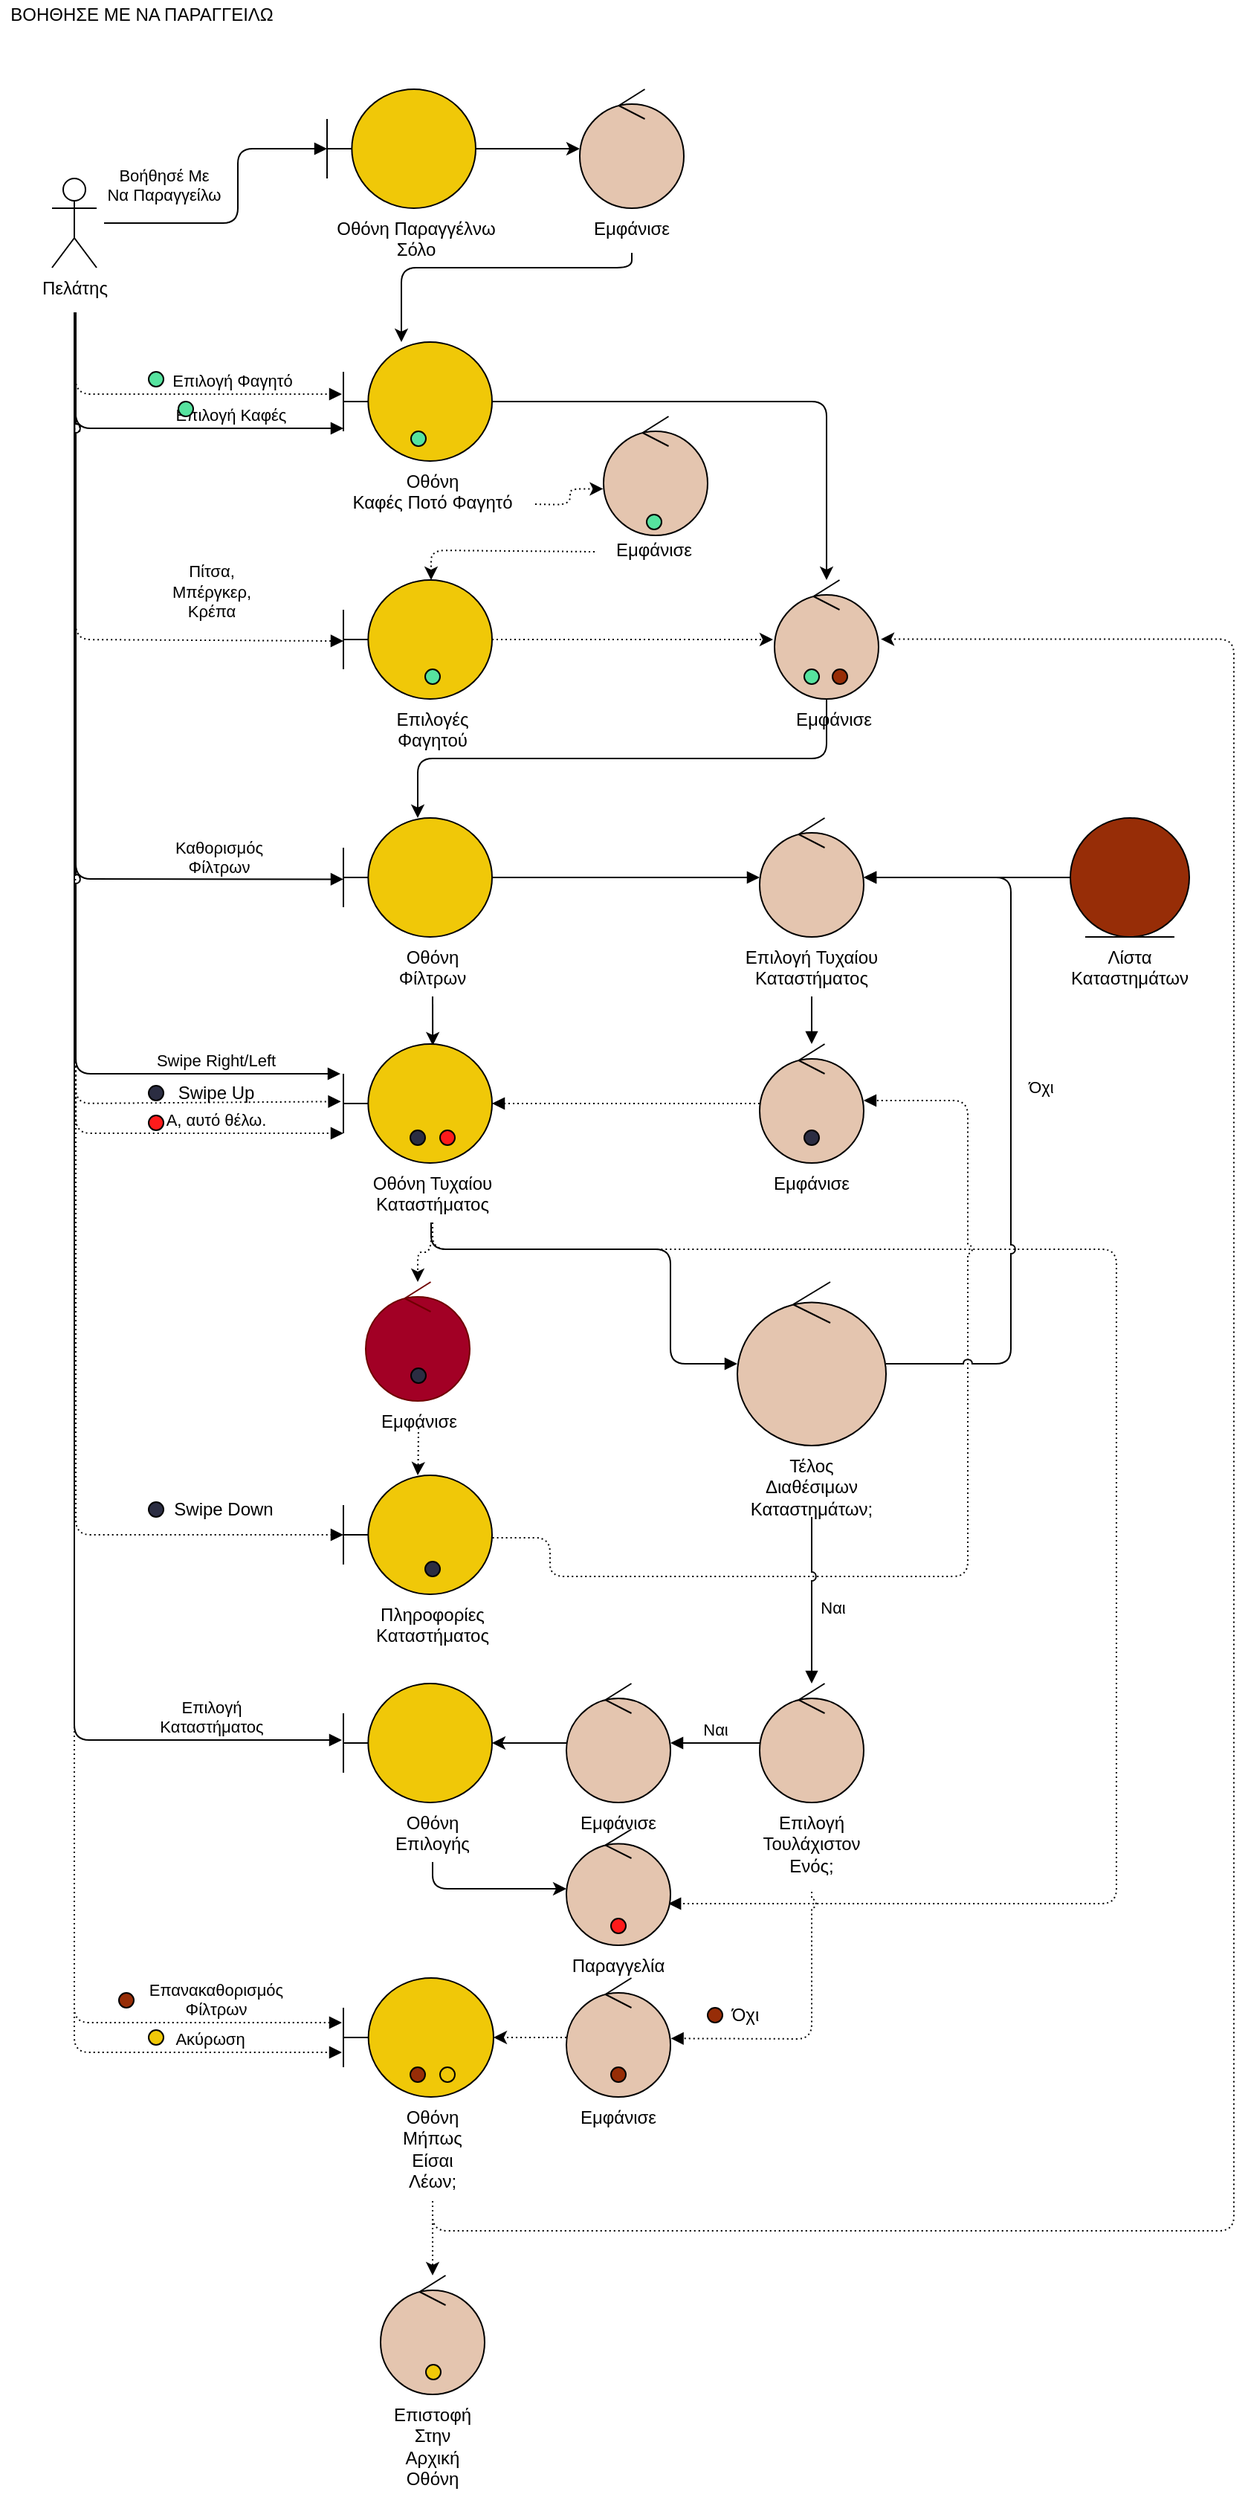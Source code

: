 <mxfile version="18.0.5"><diagram id="sh6zrlFoDXqszDik7DtE" name="Page-1"><mxGraphModel dx="1570" dy="1042" grid="1" gridSize="10" guides="1" tooltips="1" connect="1" arrows="1" fold="1" page="1" pageScale="1" pageWidth="850" pageHeight="1100" math="0" shadow="0"><root><mxCell id="0"/><mxCell id="1" parent="0"/><mxCell id="iMoCURkLBMhwjLPHTY4Y-394" style="edgeStyle=orthogonalEdgeStyle;rounded=1;orthogonalLoop=1;jettySize=auto;html=1;fillColor=#0050ef;strokeColor=#000000;jumpStyle=arc;fontColor=#000000;labelBackgroundColor=none;align=center;endArrow=block;endFill=1;dashed=1;dashPattern=1 2;" edge="1" parent="1" source="iMoCURkLBMhwjLPHTY4Y-448" target="iMoCURkLBMhwjLPHTY4Y-437"><mxGeometry relative="1" as="geometry"><Array as="points"><mxPoint x="651" y="1660"/><mxPoint x="1111" y="1660"/><mxPoint x="1111" y="2100"/></Array></mxGeometry></mxCell><mxCell id="iMoCURkLBMhwjLPHTY4Y-379" value="" style="html=1;verticalAlign=bottom;endArrow=block;rounded=1;entryX=1.004;entryY=0.508;entryDx=0;entryDy=0;entryPerimeter=0;fillColor=#fa6800;strokeColor=#000000;jumpStyle=arc;dashed=1;dashPattern=1 2;fontColor=#000000;labelBackgroundColor=none;align=center;" edge="1" parent="1" source="iMoCURkLBMhwjLPHTY4Y-455" target="iMoCURkLBMhwjLPHTY4Y-431"><mxGeometry x="0.506" width="80" relative="1" as="geometry"><mxPoint x="720" y="2160" as="sourcePoint"/><mxPoint x="910" y="2170" as="targetPoint"/><Array as="points"><mxPoint x="906" y="2191"/></Array><mxPoint as="offset"/></mxGeometry></mxCell><mxCell id="iMoCURkLBMhwjLPHTY4Y-380" value="Πελάτης" style="shape=umlActor;verticalLabelPosition=bottom;verticalAlign=top;html=1;fontColor=#000000;labelBackgroundColor=none;align=center;" vertex="1" parent="1"><mxGeometry x="395" y="940" width="30" height="60" as="geometry"/></mxCell><mxCell id="iMoCURkLBMhwjLPHTY4Y-381" style="edgeStyle=orthogonalEdgeStyle;rounded=1;orthogonalLoop=1;jettySize=auto;html=1;jumpStyle=arc;fontColor=#000000;labelBackgroundColor=none;align=center;" edge="1" parent="1" source="iMoCURkLBMhwjLPHTY4Y-382" target="iMoCURkLBMhwjLPHTY4Y-415"><mxGeometry relative="1" as="geometry"/></mxCell><mxCell id="iMoCURkLBMhwjLPHTY4Y-382" value="" style="shape=umlBoundary;whiteSpace=wrap;html=1;fillColor=#F0C808;strokeColor=#000000;fontColor=#000000;labelBackgroundColor=none;align=center;" vertex="1" parent="1"><mxGeometry x="580" y="880" width="100" height="80" as="geometry"/></mxCell><mxCell id="iMoCURkLBMhwjLPHTY4Y-383" value="Βοήθησέ Με &lt;br&gt;Να Παραγγείλω" style="html=1;verticalAlign=bottom;endArrow=block;rounded=1;jumpStyle=arc;fontColor=#000000;labelBackgroundColor=none;align=center;" edge="1" parent="1" target="iMoCURkLBMhwjLPHTY4Y-382"><mxGeometry x="-0.6" y="10" width="80" relative="1" as="geometry"><mxPoint x="430" y="970" as="sourcePoint"/><mxPoint x="510" y="919.5" as="targetPoint"/><Array as="points"><mxPoint x="520" y="970"/><mxPoint x="520" y="920"/></Array><mxPoint as="offset"/></mxGeometry></mxCell><mxCell id="iMoCURkLBMhwjLPHTY4Y-384" style="edgeStyle=orthogonalEdgeStyle;rounded=1;orthogonalLoop=1;jettySize=auto;html=1;jumpStyle=arc;fontColor=#000000;labelBackgroundColor=none;align=center;" edge="1" parent="1" source="iMoCURkLBMhwjLPHTY4Y-386" target="iMoCURkLBMhwjLPHTY4Y-412"><mxGeometry relative="1" as="geometry"/></mxCell><mxCell id="iMoCURkLBMhwjLPHTY4Y-385" style="edgeStyle=orthogonalEdgeStyle;rounded=1;orthogonalLoop=1;jettySize=auto;html=1;fillColor=#008a00;strokeColor=#000000;jumpStyle=arc;dashed=1;dashPattern=1 2;fontColor=#000000;labelBackgroundColor=none;align=center;entryX=-0.004;entryY=0.609;entryDx=0;entryDy=0;entryPerimeter=0;" edge="1" parent="1" target="iMoCURkLBMhwjLPHTY4Y-407"><mxGeometry relative="1" as="geometry"><Array as="points"/><mxPoint x="720" y="1159" as="sourcePoint"/></mxGeometry></mxCell><mxCell id="iMoCURkLBMhwjLPHTY4Y-386" value="" style="shape=umlBoundary;whiteSpace=wrap;html=1;fillColor=#F0C808;strokeColor=#000000;fontColor=#000000;labelBackgroundColor=none;align=center;" vertex="1" parent="1"><mxGeometry x="591" y="1050" width="100" height="80" as="geometry"/></mxCell><mxCell id="iMoCURkLBMhwjLPHTY4Y-387" value="Επιλογή Καφές" style="html=1;verticalAlign=bottom;endArrow=block;rounded=1;entryX=0;entryY=0.725;entryDx=0;entryDy=0;entryPerimeter=0;jumpStyle=arc;fontColor=#000000;labelBackgroundColor=none;align=center;endFill=1;" edge="1" parent="1" target="iMoCURkLBMhwjLPHTY4Y-386"><mxGeometry x="0.409" width="80" relative="1" as="geometry"><mxPoint x="410" y="1030" as="sourcePoint"/><mxPoint x="581" y="1120" as="targetPoint"/><Array as="points"><mxPoint x="411" y="1108"/></Array><mxPoint as="offset"/></mxGeometry></mxCell><mxCell id="iMoCURkLBMhwjLPHTY4Y-388" value="" style="edgeStyle=orthogonalEdgeStyle;rounded=1;orthogonalLoop=1;jettySize=auto;html=1;jumpStyle=arc;fontColor=#000000;labelBackgroundColor=none;align=center;exitX=0.5;exitY=1;exitDx=0;exitDy=0;entryX=0.601;entryY=0.012;entryDx=0;entryDy=0;entryPerimeter=0;" edge="1" parent="1" source="iMoCURkLBMhwjLPHTY4Y-445" target="iMoCURkLBMhwjLPHTY4Y-395"><mxGeometry relative="1" as="geometry"/></mxCell><mxCell id="iMoCURkLBMhwjLPHTY4Y-389" style="edgeStyle=orthogonalEdgeStyle;rounded=1;orthogonalLoop=1;jettySize=auto;html=1;jumpStyle=arc;fontColor=#000000;labelBackgroundColor=none;align=center;endArrow=block;endFill=1;" edge="1" parent="1" source="iMoCURkLBMhwjLPHTY4Y-390" target="iMoCURkLBMhwjLPHTY4Y-399"><mxGeometry relative="1" as="geometry"/></mxCell><mxCell id="iMoCURkLBMhwjLPHTY4Y-390" value="" style="shape=umlBoundary;whiteSpace=wrap;html=1;fillColor=#F0C808;strokeColor=#000000;fontColor=#000000;labelBackgroundColor=none;align=center;" vertex="1" parent="1"><mxGeometry x="591" y="1370" width="100" height="80" as="geometry"/></mxCell><mxCell id="iMoCURkLBMhwjLPHTY4Y-391" value="Καθορισμός&lt;br&gt;Φίλτρων" style="html=1;verticalAlign=bottom;endArrow=block;rounded=1;entryX=0;entryY=0.515;entryDx=0;entryDy=0;entryPerimeter=0;jumpStyle=arc;fontColor=#000000;labelBackgroundColor=none;align=center;endFill=1;" edge="1" parent="1" target="iMoCURkLBMhwjLPHTY4Y-390"><mxGeometry x="0.702" y="-1" width="80" relative="1" as="geometry"><mxPoint x="410" y="1030" as="sourcePoint"/><mxPoint x="591" y="1400" as="targetPoint"/><Array as="points"><mxPoint x="411" y="1411"/></Array><mxPoint as="offset"/></mxGeometry></mxCell><mxCell id="iMoCURkLBMhwjLPHTY4Y-392" value="" style="edgeStyle=orthogonalEdgeStyle;rounded=1;orthogonalLoop=1;jettySize=auto;html=1;fillColor=#a20025;strokeColor=#000000;jumpStyle=arc;fontColor=#000000;labelBackgroundColor=none;align=center;dashed=1;dashPattern=1 2;" edge="1" parent="1" source="iMoCURkLBMhwjLPHTY4Y-448" target="iMoCURkLBMhwjLPHTY4Y-418"><mxGeometry relative="1" as="geometry"><Array as="points"><mxPoint x="650" y="1662"/><mxPoint x="641" y="1662"/></Array></mxGeometry></mxCell><mxCell id="iMoCURkLBMhwjLPHTY4Y-393" style="edgeStyle=orthogonalEdgeStyle;rounded=1;orthogonalLoop=1;jettySize=auto;html=1;jumpStyle=arc;fontColor=#000000;labelBackgroundColor=none;align=center;endArrow=block;endFill=1;" edge="1" parent="1" source="iMoCURkLBMhwjLPHTY4Y-448" target="iMoCURkLBMhwjLPHTY4Y-405"><mxGeometry relative="1" as="geometry"><mxPoint x="691" y="1792" as="targetPoint"/><Array as="points"><mxPoint x="650" y="1660"/><mxPoint x="811" y="1660"/><mxPoint x="811" y="1737"/></Array></mxGeometry></mxCell><mxCell id="iMoCURkLBMhwjLPHTY4Y-395" value="" style="shape=umlBoundary;whiteSpace=wrap;html=1;fillColor=#F0C808;strokeColor=#000000;fontColor=#000000;labelBackgroundColor=none;align=center;" vertex="1" parent="1"><mxGeometry x="591" y="1522" width="100" height="80" as="geometry"/></mxCell><mxCell id="iMoCURkLBMhwjLPHTY4Y-396" style="edgeStyle=orthogonalEdgeStyle;rounded=1;orthogonalLoop=1;jettySize=auto;html=1;jumpStyle=arc;fontColor=#000000;labelBackgroundColor=none;align=center;endArrow=block;endFill=1;dashed=1;dashPattern=1 2;" edge="1" parent="1" source="iMoCURkLBMhwjLPHTY4Y-397" target="iMoCURkLBMhwjLPHTY4Y-395"><mxGeometry relative="1" as="geometry"/></mxCell><mxCell id="iMoCURkLBMhwjLPHTY4Y-397" value="" style="ellipse;shape=umlControl;whiteSpace=wrap;html=1;fillColor=#E4C5AF;fontColor=#000000;labelBackgroundColor=none;align=center;" vertex="1" parent="1"><mxGeometry x="871" y="1522" width="70" height="80" as="geometry"/></mxCell><mxCell id="iMoCURkLBMhwjLPHTY4Y-398" style="edgeStyle=orthogonalEdgeStyle;rounded=1;orthogonalLoop=1;jettySize=auto;html=1;jumpStyle=arc;fontColor=#000000;labelBackgroundColor=none;align=center;exitX=0.5;exitY=1;exitDx=0;exitDy=0;endArrow=block;endFill=1;" edge="1" parent="1" source="iMoCURkLBMhwjLPHTY4Y-446" target="iMoCURkLBMhwjLPHTY4Y-397"><mxGeometry relative="1" as="geometry"/></mxCell><mxCell id="iMoCURkLBMhwjLPHTY4Y-399" value="" style="ellipse;shape=umlControl;whiteSpace=wrap;html=1;fillColor=#E4C5AF;fontColor=#000000;labelBackgroundColor=none;align=center;" vertex="1" parent="1"><mxGeometry x="871" y="1370" width="70" height="80" as="geometry"/></mxCell><mxCell id="iMoCURkLBMhwjLPHTY4Y-400" style="edgeStyle=orthogonalEdgeStyle;rounded=1;orthogonalLoop=1;jettySize=auto;html=1;jumpStyle=arc;fontColor=#000000;labelBackgroundColor=none;align=center;endArrow=block;endFill=1;" edge="1" parent="1" source="iMoCURkLBMhwjLPHTY4Y-401" target="iMoCURkLBMhwjLPHTY4Y-399"><mxGeometry relative="1" as="geometry"><Array as="points"><mxPoint x="990" y="1410"/><mxPoint x="990" y="1410"/></Array></mxGeometry></mxCell><mxCell id="iMoCURkLBMhwjLPHTY4Y-401" value="" style="ellipse;shape=umlEntity;whiteSpace=wrap;html=1;fontColor=#000000;labelBackgroundColor=none;align=center;fillColor=#972D07;" vertex="1" parent="1"><mxGeometry x="1080" y="1370" width="80" height="80" as="geometry"/></mxCell><mxCell id="iMoCURkLBMhwjLPHTY4Y-402" value="Swipe Right/Left" style="html=1;verticalAlign=bottom;endArrow=block;rounded=1;jumpStyle=arc;fontColor=#000000;labelBackgroundColor=none;align=center;endFill=1;" edge="1" parent="1"><mxGeometry x="0.756" width="80" relative="1" as="geometry"><mxPoint x="411" y="1030" as="sourcePoint"/><mxPoint x="589" y="1542" as="targetPoint"/><Array as="points"><mxPoint x="411" y="1542"/></Array><mxPoint as="offset"/></mxGeometry></mxCell><mxCell id="iMoCURkLBMhwjLPHTY4Y-403" style="edgeStyle=orthogonalEdgeStyle;rounded=1;orthogonalLoop=1;jettySize=auto;html=1;fillColor=#a20025;strokeColor=#000000;jumpStyle=arc;fontColor=#000000;labelBackgroundColor=none;align=center;exitX=1.003;exitY=0.525;exitDx=0;exitDy=0;exitPerimeter=0;endArrow=block;endFill=1;dashed=1;dashPattern=1 2;" edge="1" parent="1" source="iMoCURkLBMhwjLPHTY4Y-404" target="iMoCURkLBMhwjLPHTY4Y-397"><mxGeometry relative="1" as="geometry"><mxPoint x="940" y="1428" as="targetPoint"/><Array as="points"><mxPoint x="730" y="1854"/><mxPoint x="730" y="1880"/><mxPoint x="1011" y="1880"/><mxPoint x="1011" y="1560"/></Array></mxGeometry></mxCell><mxCell id="iMoCURkLBMhwjLPHTY4Y-404" value="" style="shape=umlBoundary;whiteSpace=wrap;html=1;fillColor=#F0C808;fontColor=#000000;strokeColor=#000000;labelBackgroundColor=none;align=center;" vertex="1" parent="1"><mxGeometry x="591" y="1812" width="100" height="80" as="geometry"/></mxCell><mxCell id="iMoCURkLBMhwjLPHTY4Y-405" value="" style="ellipse;shape=umlControl;whiteSpace=wrap;html=1;fillColor=#E4C5AF;fontColor=#000000;labelBackgroundColor=none;align=center;" vertex="1" parent="1"><mxGeometry x="856" y="1682" width="100" height="110" as="geometry"/></mxCell><mxCell id="iMoCURkLBMhwjLPHTY4Y-406" style="edgeStyle=orthogonalEdgeStyle;rounded=1;orthogonalLoop=1;jettySize=auto;html=1;fillColor=#008a00;strokeColor=#000000;jumpStyle=arc;fontColor=#000000;labelBackgroundColor=none;align=center;exitX=0;exitY=0.5;exitDx=0;exitDy=0;dashed=1;dashPattern=1 2;" edge="1" parent="1" source="iMoCURkLBMhwjLPHTY4Y-442" target="iMoCURkLBMhwjLPHTY4Y-409"><mxGeometry relative="1" as="geometry"><Array as="points"><mxPoint x="760" y="1190"/><mxPoint x="650" y="1190"/></Array></mxGeometry></mxCell><mxCell id="iMoCURkLBMhwjLPHTY4Y-407" value="" style="ellipse;shape=umlControl;whiteSpace=wrap;html=1;fillColor=#E4C5AF;fontColor=#000000;strokeColor=#000000;labelBackgroundColor=none;align=center;" vertex="1" parent="1"><mxGeometry x="766" y="1100" width="70" height="80" as="geometry"/></mxCell><mxCell id="iMoCURkLBMhwjLPHTY4Y-408" style="edgeStyle=orthogonalEdgeStyle;rounded=1;orthogonalLoop=1;jettySize=auto;html=1;fillColor=#008a00;strokeColor=#000000;jumpStyle=arc;fontColor=#000000;labelBackgroundColor=none;align=center;dashed=1;dashPattern=1 2;" edge="1" parent="1" source="iMoCURkLBMhwjLPHTY4Y-409"><mxGeometry relative="1" as="geometry"><mxPoint x="880" y="1250" as="targetPoint"/></mxGeometry></mxCell><mxCell id="iMoCURkLBMhwjLPHTY4Y-409" value="" style="shape=umlBoundary;whiteSpace=wrap;html=1;fillColor=#F0C808;fontColor=#000000;strokeColor=#000000;labelBackgroundColor=none;align=center;" vertex="1" parent="1"><mxGeometry x="591" y="1210" width="100" height="80" as="geometry"/></mxCell><mxCell id="iMoCURkLBMhwjLPHTY4Y-410" value="Επιλογή Φαγητό" style="html=1;verticalAlign=bottom;endArrow=block;rounded=1;fillColor=#008a00;strokeColor=#000000;jumpStyle=none;dashed=1;dashPattern=1 2;fontColor=#000000;labelBackgroundColor=none;align=center;endFill=1;" edge="1" parent="1"><mxGeometry x="0.366" width="80" relative="1" as="geometry"><mxPoint x="410" y="1030" as="sourcePoint"/><mxPoint x="590" y="1085" as="targetPoint"/><Array as="points"><mxPoint x="411" y="1085"/></Array><mxPoint as="offset"/></mxGeometry></mxCell><mxCell id="iMoCURkLBMhwjLPHTY4Y-411" style="edgeStyle=orthogonalEdgeStyle;rounded=1;orthogonalLoop=1;jettySize=auto;html=1;jumpStyle=arc;fontColor=#000000;labelBackgroundColor=none;align=center;" edge="1" parent="1" source="iMoCURkLBMhwjLPHTY4Y-412" target="iMoCURkLBMhwjLPHTY4Y-390"><mxGeometry relative="1" as="geometry"><Array as="points"><mxPoint x="916" y="1330"/><mxPoint x="641" y="1330"/></Array></mxGeometry></mxCell><mxCell id="iMoCURkLBMhwjLPHTY4Y-412" value="" style="ellipse;shape=umlControl;whiteSpace=wrap;html=1;fillColor=#E4C5AF;fontColor=#000000;labelBackgroundColor=none;align=center;" vertex="1" parent="1"><mxGeometry x="881" y="1210" width="70" height="80" as="geometry"/></mxCell><mxCell id="iMoCURkLBMhwjLPHTY4Y-413" value="Πίτσα, &lt;br&gt;Μπέργκερ, &lt;br&gt;Κρέπα" style="html=1;verticalAlign=bottom;endArrow=block;rounded=1;entryX=0;entryY=0.513;entryDx=0;entryDy=0;entryPerimeter=0;fillColor=#008a00;strokeColor=#000000;jumpStyle=arc;dashed=1;dashPattern=1 2;fontColor=#000000;labelBackgroundColor=none;align=center;endFill=1;" edge="1" parent="1" target="iMoCURkLBMhwjLPHTY4Y-409"><mxGeometry x="0.556" y="11" width="80" relative="1" as="geometry"><mxPoint x="411" y="1030" as="sourcePoint"/><mxPoint x="911" y="1170" as="targetPoint"/><Array as="points"><mxPoint x="411" y="1250"/></Array><mxPoint as="offset"/></mxGeometry></mxCell><mxCell id="iMoCURkLBMhwjLPHTY4Y-414" style="edgeStyle=orthogonalEdgeStyle;rounded=1;orthogonalLoop=1;jettySize=auto;html=1;jumpStyle=arc;fontColor=#000000;labelBackgroundColor=none;align=center;" edge="1" parent="1" target="iMoCURkLBMhwjLPHTY4Y-386"><mxGeometry relative="1" as="geometry"><mxPoint x="770" y="1060" as="targetPoint"/><Array as="points"><mxPoint x="785" y="1000"/><mxPoint x="630" y="1000"/></Array><mxPoint x="785" y="990" as="sourcePoint"/></mxGeometry></mxCell><mxCell id="iMoCURkLBMhwjLPHTY4Y-415" value="" style="ellipse;shape=umlControl;whiteSpace=wrap;html=1;fillColor=#E4C5AF;fontColor=#000000;labelBackgroundColor=none;align=center;" vertex="1" parent="1"><mxGeometry x="750" y="880" width="70" height="80" as="geometry"/></mxCell><mxCell id="iMoCURkLBMhwjLPHTY4Y-416" value="" style="html=1;verticalAlign=bottom;endArrow=block;rounded=1;fillColor=#a20025;strokeColor=#000000;entryX=-0.017;entryY=0.483;entryDx=0;entryDy=0;entryPerimeter=0;jumpStyle=arc;dashed=1;dashPattern=1 2;fontColor=#000000;labelBackgroundColor=none;align=center;endFill=1;" edge="1" parent="1" target="iMoCURkLBMhwjLPHTY4Y-395"><mxGeometry x="0.759" width="80" relative="1" as="geometry"><mxPoint x="411" y="1030" as="sourcePoint"/><mxPoint x="591" y="1576" as="targetPoint"/><Array as="points"><mxPoint x="411" y="1562"/></Array><mxPoint as="offset"/></mxGeometry></mxCell><mxCell id="iMoCURkLBMhwjLPHTY4Y-417" value="" style="edgeStyle=orthogonalEdgeStyle;rounded=1;orthogonalLoop=1;jettySize=auto;html=1;fillColor=#a20025;strokeColor=#000000;jumpStyle=arc;fontColor=#000000;labelBackgroundColor=none;align=center;exitX=0.5;exitY=1;exitDx=0;exitDy=0;dashed=1;dashPattern=1 2;" edge="1" parent="1" source="iMoCURkLBMhwjLPHTY4Y-451" target="iMoCURkLBMhwjLPHTY4Y-404"><mxGeometry relative="1" as="geometry"><Array as="points"/></mxGeometry></mxCell><mxCell id="iMoCURkLBMhwjLPHTY4Y-418" value="" style="ellipse;shape=umlControl;whiteSpace=wrap;html=1;fillColor=#a20025;fontColor=#000000;strokeColor=#6F0000;labelBackgroundColor=none;align=center;" vertex="1" parent="1"><mxGeometry x="606" y="1682" width="70" height="80" as="geometry"/></mxCell><mxCell id="iMoCURkLBMhwjLPHTY4Y-419" value="" style="html=1;verticalAlign=bottom;endArrow=block;rounded=1;fillColor=#a20025;strokeColor=#000000;jumpStyle=arc;dashed=1;dashPattern=1 2;fontColor=#000000;labelBackgroundColor=none;align=center;endFill=1;" edge="1" parent="1"><mxGeometry x="0.822" width="80" relative="1" as="geometry"><mxPoint x="411" y="1030" as="sourcePoint"/><mxPoint x="591" y="1852" as="targetPoint"/><Array as="points"><mxPoint x="411" y="1852"/></Array><mxPoint as="offset"/></mxGeometry></mxCell><mxCell id="iMoCURkLBMhwjLPHTY4Y-420" value="ΒΟΗΘΗΣΕ ΜΕ ΝΑ ΠΑΡΑΓΓΕΙΛΩ" style="text;html=1;align=center;verticalAlign=middle;resizable=0;points=[];autosize=1;strokeColor=none;fillColor=none;fontColor=#000000;labelBackgroundColor=none;" vertex="1" parent="1"><mxGeometry x="360" y="820" width="190" height="20" as="geometry"/></mxCell><mxCell id="iMoCURkLBMhwjLPHTY4Y-421" value="Ναι" style="html=1;verticalAlign=bottom;endArrow=block;rounded=1;jumpStyle=arc;fontColor=#000000;labelBackgroundColor=none;align=center;exitX=0.5;exitY=1;exitDx=0;exitDy=0;" edge="1" parent="1" source="iMoCURkLBMhwjLPHTY4Y-450" target="iMoCURkLBMhwjLPHTY4Y-426"><mxGeometry x="0.25" y="14" width="80" relative="1" as="geometry"><mxPoint x="956" y="1742" as="sourcePoint"/><mxPoint x="906" y="1912" as="targetPoint"/><mxPoint as="offset"/></mxGeometry></mxCell><mxCell id="iMoCURkLBMhwjLPHTY4Y-422" style="edgeStyle=orthogonalEdgeStyle;rounded=1;orthogonalLoop=1;jettySize=auto;html=1;jumpStyle=arc;fontColor=#000000;labelBackgroundColor=none;align=center;" edge="1" parent="1" source="iMoCURkLBMhwjLPHTY4Y-423" target="iMoCURkLBMhwjLPHTY4Y-425"><mxGeometry relative="1" as="geometry"/></mxCell><mxCell id="iMoCURkLBMhwjLPHTY4Y-423" value="" style="ellipse;shape=umlControl;whiteSpace=wrap;html=1;fillColor=#E4C5AF;fontColor=#000000;labelBackgroundColor=none;align=center;" vertex="1" parent="1"><mxGeometry x="741" y="1952" width="70" height="80" as="geometry"/></mxCell><mxCell id="iMoCURkLBMhwjLPHTY4Y-424" style="edgeStyle=orthogonalEdgeStyle;rounded=1;orthogonalLoop=1;jettySize=auto;html=1;jumpStyle=arc;fontColor=#000000;labelBackgroundColor=none;align=center;exitX=0.5;exitY=1;exitDx=0;exitDy=0;" edge="1" parent="1" source="iMoCURkLBMhwjLPHTY4Y-453" target="iMoCURkLBMhwjLPHTY4Y-437"><mxGeometry relative="1" as="geometry"><Array as="points"><mxPoint x="651" y="2090"/></Array></mxGeometry></mxCell><mxCell id="iMoCURkLBMhwjLPHTY4Y-425" value="" style="shape=umlBoundary;whiteSpace=wrap;html=1;fillColor=#F0C808;strokeColor=#000000;fontColor=#000000;labelBackgroundColor=none;align=center;" vertex="1" parent="1"><mxGeometry x="591" y="1952" width="100" height="80" as="geometry"/></mxCell><mxCell id="iMoCURkLBMhwjLPHTY4Y-426" value="" style="ellipse;shape=umlControl;whiteSpace=wrap;html=1;fillColor=#E4C5AF;fontColor=#000000;labelBackgroundColor=none;align=center;" vertex="1" parent="1"><mxGeometry x="871" y="1952" width="70" height="80" as="geometry"/></mxCell><mxCell id="iMoCURkLBMhwjLPHTY4Y-427" value="Επιλογή&lt;br&gt;Καταστήματος" style="html=1;verticalAlign=bottom;endArrow=block;rounded=1;jumpStyle=arc;fontColor=#000000;labelBackgroundColor=none;align=center;endFill=1;" edge="1" parent="1"><mxGeometry x="0.844" width="80" relative="1" as="geometry"><mxPoint x="410" y="1040" as="sourcePoint"/><mxPoint x="590" y="1990" as="targetPoint"/><Array as="points"><mxPoint x="410" y="1990"/></Array><mxPoint as="offset"/></mxGeometry></mxCell><mxCell id="iMoCURkLBMhwjLPHTY4Y-428" value="Ναι" style="html=1;verticalAlign=bottom;endArrow=block;rounded=1;jumpStyle=arc;fontColor=#000000;labelBackgroundColor=none;align=center;" edge="1" parent="1" source="iMoCURkLBMhwjLPHTY4Y-426" target="iMoCURkLBMhwjLPHTY4Y-423"><mxGeometry width="80" relative="1" as="geometry"><mxPoint x="790" y="1940" as="sourcePoint"/><mxPoint x="870" y="1940" as="targetPoint"/></mxGeometry></mxCell><mxCell id="iMoCURkLBMhwjLPHTY4Y-429" value="Όχι" style="html=1;verticalAlign=bottom;endArrow=block;rounded=1;jumpStyle=arc;fontColor=#000000;labelBackgroundColor=none;align=center;endFill=1;" edge="1" parent="1" source="iMoCURkLBMhwjLPHTY4Y-405" target="iMoCURkLBMhwjLPHTY4Y-399"><mxGeometry x="0.024" y="-20" width="80" relative="1" as="geometry"><mxPoint x="960" y="1528" as="sourcePoint"/><mxPoint x="1040" y="1528" as="targetPoint"/><Array as="points"><mxPoint x="1040" y="1737"/><mxPoint x="1040" y="1410"/></Array><mxPoint as="offset"/></mxGeometry></mxCell><mxCell id="iMoCURkLBMhwjLPHTY4Y-430" style="edgeStyle=orthogonalEdgeStyle;rounded=1;orthogonalLoop=1;jettySize=auto;html=1;fillColor=#fa6800;strokeColor=#000000;jumpStyle=arc;fontColor=#000000;labelBackgroundColor=none;align=center;dashed=1;dashPattern=1 2;" edge="1" parent="1" source="iMoCURkLBMhwjLPHTY4Y-431" target="iMoCURkLBMhwjLPHTY4Y-433"><mxGeometry relative="1" as="geometry"/></mxCell><mxCell id="iMoCURkLBMhwjLPHTY4Y-431" value="" style="ellipse;shape=umlControl;whiteSpace=wrap;html=1;fillColor=#E4C5AF;fontColor=#000000;strokeColor=#000000;labelBackgroundColor=none;align=center;" vertex="1" parent="1"><mxGeometry x="741" y="2150" width="70" height="80" as="geometry"/></mxCell><mxCell id="iMoCURkLBMhwjLPHTY4Y-432" style="edgeStyle=orthogonalEdgeStyle;rounded=1;orthogonalLoop=1;jettySize=auto;html=1;fillColor=#fa6800;strokeColor=#000000;jumpStyle=arc;fontColor=#000000;labelBackgroundColor=none;align=center;entryX=1.022;entryY=0.497;entryDx=0;entryDy=0;entryPerimeter=0;dashed=1;dashPattern=1 2;" edge="1" parent="1" source="iMoCURkLBMhwjLPHTY4Y-459" target="iMoCURkLBMhwjLPHTY4Y-412"><mxGeometry relative="1" as="geometry"><Array as="points"><mxPoint x="651" y="2320"/><mxPoint x="1190" y="2320"/><mxPoint x="1190" y="1250"/></Array><mxPoint x="960" y="1270" as="targetPoint"/></mxGeometry></mxCell><mxCell id="iMoCURkLBMhwjLPHTY4Y-433" value="" style="shape=umlBoundary;whiteSpace=wrap;html=1;direction=east;fillColor=#F0C808;fontColor=#000000;strokeColor=#000000;labelBackgroundColor=none;align=center;" vertex="1" parent="1"><mxGeometry x="591" y="2150" width="101" height="80" as="geometry"/></mxCell><mxCell id="iMoCURkLBMhwjLPHTY4Y-434" value="Ακύρωση" style="html=1;verticalAlign=bottom;endArrow=block;rounded=1;fillColor=#e3c800;strokeColor=#000000;jumpStyle=arc;dashed=1;dashPattern=1 2;fontColor=#000000;labelBackgroundColor=none;align=center;endFill=1;" edge="1" parent="1"><mxGeometry x="0.868" width="80" relative="1" as="geometry"><mxPoint x="410" y="1030" as="sourcePoint"/><mxPoint x="590" y="2200" as="targetPoint"/><Array as="points"><mxPoint x="410" y="2200"/></Array><mxPoint as="offset"/></mxGeometry></mxCell><mxCell id="iMoCURkLBMhwjLPHTY4Y-435" value="Επανακαθορισμός&lt;br&gt;Φίλτρων" style="html=1;verticalAlign=bottom;endArrow=block;rounded=1;fillColor=#fa6800;strokeColor=#000000;jumpStyle=arc;dashed=1;dashPattern=1 2;fontColor=#000000;labelBackgroundColor=none;align=center;endFill=1;" edge="1" parent="1"><mxGeometry x="0.87" width="80" relative="1" as="geometry"><mxPoint x="410" y="1030" as="sourcePoint"/><mxPoint x="590" y="2180" as="targetPoint"/><Array as="points"><mxPoint x="410" y="2180"/></Array><mxPoint x="1" as="offset"/></mxGeometry></mxCell><mxCell id="iMoCURkLBMhwjLPHTY4Y-436" value="" style="ellipse;shape=umlControl;whiteSpace=wrap;html=1;fillColor=#E4C5AF;fontColor=#000000;strokeColor=#000000;labelBackgroundColor=none;align=center;" vertex="1" parent="1"><mxGeometry x="616" y="2350" width="70" height="80" as="geometry"/></mxCell><mxCell id="iMoCURkLBMhwjLPHTY4Y-437" value="" style="ellipse;shape=umlControl;whiteSpace=wrap;html=1;fillColor=#E4C5AF;fontColor=#000000;labelBackgroundColor=none;align=center;" vertex="1" parent="1"><mxGeometry x="741" y="2050" width="70" height="78" as="geometry"/></mxCell><mxCell id="iMoCURkLBMhwjLPHTY4Y-438" value="Α, αυτό θέλω." style="html=1;verticalAlign=bottom;endArrow=block;rounded=1;fillColor=#0050ef;strokeColor=#000000;jumpStyle=arc;dashed=1;dashPattern=1 2;fontColor=#000000;labelBackgroundColor=none;align=center;endFill=1;" edge="1" parent="1"><mxGeometry x="0.765" width="80" relative="1" as="geometry"><mxPoint x="410" y="1030" as="sourcePoint"/><mxPoint x="591" y="1582" as="targetPoint"/><Array as="points"><mxPoint x="411" y="1582"/></Array><mxPoint as="offset"/></mxGeometry></mxCell><mxCell id="iMoCURkLBMhwjLPHTY4Y-439" value="&lt;meta charset=&quot;utf-8&quot;&gt;&lt;span style=&quot;font-family: helvetica; font-size: 12px; font-style: normal; font-weight: 400; letter-spacing: normal; text-indent: 0px; text-transform: none; word-spacing: 0px; display: inline; float: none;&quot;&gt;Εμφάνισε&lt;/span&gt;" style="text;whiteSpace=wrap;html=1;fontColor=#000000;labelBackgroundColor=none;align=center;" vertex="1" parent="1"><mxGeometry x="745" y="960" width="80" height="30" as="geometry"/></mxCell><mxCell id="iMoCURkLBMhwjLPHTY4Y-440" value="&lt;meta charset=&quot;utf-8&quot;&gt;&lt;span style=&quot;font-family: helvetica; font-size: 12px; font-style: normal; font-weight: 400; letter-spacing: normal; text-indent: 0px; text-transform: none; word-spacing: 0px; display: inline; float: none;&quot;&gt;Οθόνη Παραγγέλνω&lt;/span&gt;&lt;br style=&quot;font-family: helvetica; font-size: 12px; font-style: normal; font-weight: 400; letter-spacing: normal; text-indent: 0px; text-transform: none; word-spacing: 0px;&quot;&gt;&lt;span style=&quot;font-family: helvetica; font-size: 12px; font-style: normal; font-weight: 400; letter-spacing: normal; text-indent: 0px; text-transform: none; word-spacing: 0px; display: inline; float: none;&quot;&gt;Σόλο&lt;/span&gt;" style="text;whiteSpace=wrap;html=1;fontColor=#000000;labelBackgroundColor=none;align=center;" vertex="1" parent="1"><mxGeometry x="570" y="960" width="140" height="40" as="geometry"/></mxCell><mxCell id="iMoCURkLBMhwjLPHTY4Y-441" value="&lt;span style=&quot;font-family: &amp;#34;helvetica&amp;#34; ; font-size: 12px ; font-style: normal ; font-weight: 400 ; letter-spacing: normal ; text-indent: 0px ; text-transform: none ; word-spacing: 0px ; display: inline ; float: none&quot;&gt;Οθόνη&lt;/span&gt;&lt;br style=&quot;font-family: &amp;#34;helvetica&amp;#34; ; font-size: 12px ; font-style: normal ; font-weight: 400 ; letter-spacing: normal ; text-indent: 0px ; text-transform: none ; word-spacing: 0px&quot;&gt;&lt;span style=&quot;font-family: &amp;#34;helvetica&amp;#34; ; font-size: 12px ; font-style: normal ; font-weight: 400 ; letter-spacing: normal ; text-indent: 0px ; text-transform: none ; word-spacing: 0px ; display: inline ; float: none&quot;&gt;Καφές&amp;nbsp;&lt;/span&gt;&lt;span style=&quot;font-family: &amp;#34;helvetica&amp;#34; ; font-size: 12px ; font-style: normal ; font-weight: 400 ; letter-spacing: normal ; text-indent: 0px ; text-transform: none ; word-spacing: 0px ; display: inline ; float: none&quot;&gt;Ποτό&amp;nbsp;&lt;/span&gt;&lt;span style=&quot;font-family: &amp;#34;helvetica&amp;#34; ; font-size: 12px ; font-style: normal ; font-weight: 400 ; letter-spacing: normal ; text-indent: 0px ; text-transform: none ; word-spacing: 0px ; display: inline ; float: none&quot;&gt;Φαγητό&lt;/span&gt;" style="text;whiteSpace=wrap;html=1;fontColor=#000000;labelBackgroundColor=none;align=center;" vertex="1" parent="1"><mxGeometry x="616" y="1130" width="70" height="70" as="geometry"/></mxCell><mxCell id="iMoCURkLBMhwjLPHTY4Y-442" value="&lt;meta charset=&quot;utf-8&quot;&gt;&lt;span style=&quot;font-family: helvetica; font-size: 12px; font-style: normal; font-weight: 400; letter-spacing: normal; text-indent: 0px; text-transform: none; word-spacing: 0px; display: inline; float: none;&quot;&gt;Εμφάνισε&lt;/span&gt;" style="text;whiteSpace=wrap;html=1;fontColor=#000000;labelBackgroundColor=none;align=center;" vertex="1" parent="1"><mxGeometry x="760" y="1176" width="80" height="30" as="geometry"/></mxCell><mxCell id="iMoCURkLBMhwjLPHTY4Y-443" value="&lt;span style=&quot;font-family: &amp;quot;helvetica&amp;quot; ; font-size: 12px ; font-style: normal ; font-weight: 400 ; letter-spacing: normal ; text-indent: 0px ; text-transform: none ; word-spacing: 0px ; display: inline ; float: none&quot;&gt;Επιλογές&lt;/span&gt;&lt;br style=&quot;font-family: &amp;quot;helvetica&amp;quot; ; font-size: 12px ; font-style: normal ; font-weight: 400 ; letter-spacing: normal ; text-indent: 0px ; text-transform: none ; word-spacing: 0px&quot;&gt;&lt;span style=&quot;font-family: &amp;quot;helvetica&amp;quot; ; font-size: 12px ; font-style: normal ; font-weight: 400 ; letter-spacing: normal ; text-indent: 0px ; text-transform: none ; word-spacing: 0px ; display: inline ; float: none&quot;&gt;Φαγητού&lt;/span&gt;" style="text;whiteSpace=wrap;html=1;fontColor=#000000;labelBackgroundColor=none;align=center;" vertex="1" parent="1"><mxGeometry x="611" y="1290" width="80" height="40" as="geometry"/></mxCell><mxCell id="iMoCURkLBMhwjLPHTY4Y-444" value="&lt;meta charset=&quot;utf-8&quot;&gt;&lt;span style=&quot;font-family: helvetica; font-size: 12px; font-style: normal; font-weight: 400; letter-spacing: normal; text-indent: 0px; text-transform: none; word-spacing: 0px; display: inline; float: none;&quot;&gt;Εμφάνισε&lt;/span&gt;" style="text;whiteSpace=wrap;html=1;fontColor=#000000;labelBackgroundColor=none;align=center;" vertex="1" parent="1"><mxGeometry x="881" y="1290" width="80" height="30" as="geometry"/></mxCell><mxCell id="iMoCURkLBMhwjLPHTY4Y-445" value="&lt;meta charset=&quot;utf-8&quot;&gt;&lt;span style=&quot;color: rgb(0, 0, 0); font-family: helvetica; font-size: 12px; font-style: normal; font-weight: 400; letter-spacing: normal; text-indent: 0px; text-transform: none; word-spacing: 0px; display: inline; float: none;&quot;&gt;Οθόνη&lt;/span&gt;&lt;br style=&quot;color: rgb(0, 0, 0); font-family: helvetica; font-size: 12px; font-style: normal; font-weight: 400; letter-spacing: normal; text-indent: 0px; text-transform: none; word-spacing: 0px;&quot;&gt;&lt;span style=&quot;color: rgb(0, 0, 0); font-family: helvetica; font-size: 12px; font-style: normal; font-weight: 400; letter-spacing: normal; text-indent: 0px; text-transform: none; word-spacing: 0px; display: inline; float: none;&quot;&gt;Φίλτρων&lt;/span&gt;" style="text;whiteSpace=wrap;html=1;fontColor=#000000;align=center;labelBackgroundColor=none;" vertex="1" parent="1"><mxGeometry x="616" y="1450" width="70" height="40" as="geometry"/></mxCell><mxCell id="iMoCURkLBMhwjLPHTY4Y-446" value="&lt;span style=&quot;color: rgb(0, 0, 0); font-family: helvetica; font-size: 12px; font-style: normal; font-weight: 400; letter-spacing: normal; text-indent: 0px; text-transform: none; word-spacing: 0px; display: inline; float: none;&quot;&gt;Επιλογή&amp;nbsp;&lt;/span&gt;&lt;span style=&quot;color: rgb(0, 0, 0); font-family: helvetica; font-size: 12px; font-style: normal; font-weight: 400; letter-spacing: normal; text-indent: 0px; text-transform: none; word-spacing: 0px; display: inline; float: none;&quot;&gt;Τυχαίου&lt;/span&gt;&lt;br style=&quot;color: rgb(0, 0, 0); font-family: helvetica; font-size: 12px; font-style: normal; font-weight: 400; letter-spacing: normal; text-indent: 0px; text-transform: none; word-spacing: 0px;&quot;&gt;&lt;span style=&quot;color: rgb(0, 0, 0); font-family: helvetica; font-size: 12px; font-style: normal; font-weight: 400; letter-spacing: normal; text-indent: 0px; text-transform: none; word-spacing: 0px; display: inline; float: none;&quot;&gt;Καταστήματος&lt;/span&gt;" style="text;whiteSpace=wrap;html=1;fontColor=#000000;align=center;labelBackgroundColor=none;" vertex="1" parent="1"><mxGeometry x="851" y="1450" width="110" height="40" as="geometry"/></mxCell><mxCell id="iMoCURkLBMhwjLPHTY4Y-447" value="&lt;meta charset=&quot;utf-8&quot;&gt;&lt;span style=&quot;color: rgb(0, 0, 0); font-family: helvetica; font-size: 12px; font-style: normal; font-weight: 400; letter-spacing: normal; text-indent: 0px; text-transform: none; word-spacing: 0px; display: inline; float: none;&quot;&gt;Λίστα&lt;/span&gt;&lt;br style=&quot;color: rgb(0, 0, 0); font-family: helvetica; font-size: 12px; font-style: normal; font-weight: 400; letter-spacing: normal; text-indent: 0px; text-transform: none; word-spacing: 0px;&quot;&gt;&lt;span style=&quot;color: rgb(0, 0, 0); font-family: helvetica; font-size: 12px; font-style: normal; font-weight: 400; letter-spacing: normal; text-indent: 0px; text-transform: none; word-spacing: 0px; display: inline; float: none;&quot;&gt;Καταστημάτων&lt;/span&gt;" style="text;whiteSpace=wrap;html=1;fontColor=#000000;align=center;labelBackgroundColor=none;" vertex="1" parent="1"><mxGeometry x="1065" y="1450" width="110" height="40" as="geometry"/></mxCell><mxCell id="iMoCURkLBMhwjLPHTY4Y-448" value="&lt;meta charset=&quot;utf-8&quot;&gt;&lt;span style=&quot;color: rgb(0, 0, 0); font-family: helvetica; font-size: 12px; font-style: normal; font-weight: 400; letter-spacing: normal; text-indent: 0px; text-transform: none; word-spacing: 0px; display: inline; float: none;&quot;&gt;Οθόνη Τυχαίου&lt;/span&gt;&lt;br style=&quot;color: rgb(0, 0, 0); font-family: helvetica; font-size: 12px; font-style: normal; font-weight: 400; letter-spacing: normal; text-indent: 0px; text-transform: none; word-spacing: 0px;&quot;&gt;&lt;span style=&quot;color: rgb(0, 0, 0); font-family: helvetica; font-size: 12px; font-style: normal; font-weight: 400; letter-spacing: normal; text-indent: 0px; text-transform: none; word-spacing: 0px; display: inline; float: none;&quot;&gt;Καταστήματος&lt;/span&gt;" style="text;whiteSpace=wrap;html=1;fontColor=#000000;align=center;labelBackgroundColor=none;" vertex="1" parent="1"><mxGeometry x="596" y="1602" width="110" height="40" as="geometry"/></mxCell><mxCell id="iMoCURkLBMhwjLPHTY4Y-449" value="&lt;meta charset=&quot;utf-8&quot;&gt;&lt;span style=&quot;color: rgb(0, 0, 0); font-family: helvetica; font-size: 12px; font-style: normal; font-weight: 400; letter-spacing: normal; text-indent: 0px; text-transform: none; word-spacing: 0px; display: inline; float: none;&quot;&gt;Εμφάνισε&lt;/span&gt;" style="text;whiteSpace=wrap;html=1;fontColor=#000000;align=center;labelBackgroundColor=none;" vertex="1" parent="1"><mxGeometry x="866" y="1602" width="80" height="30" as="geometry"/></mxCell><mxCell id="iMoCURkLBMhwjLPHTY4Y-450" value="&lt;meta charset=&quot;utf-8&quot;&gt;&lt;span style=&quot;color: rgb(0, 0, 0); font-family: helvetica; font-size: 12px; font-style: normal; font-weight: 400; letter-spacing: normal; text-indent: 0px; text-transform: none; word-spacing: 0px; display: inline; float: none;&quot;&gt;Τέλος&lt;/span&gt;&lt;br style=&quot;color: rgb(0, 0, 0); font-family: helvetica; font-size: 12px; font-style: normal; font-weight: 400; letter-spacing: normal; text-indent: 0px; text-transform: none; word-spacing: 0px;&quot;&gt;&lt;span style=&quot;color: rgb(0, 0, 0); font-family: helvetica; font-size: 12px; font-style: normal; font-weight: 400; letter-spacing: normal; text-indent: 0px; text-transform: none; word-spacing: 0px; display: inline; float: none;&quot;&gt;Διαθέσιμων&lt;/span&gt;&lt;br style=&quot;color: rgb(0, 0, 0); font-family: helvetica; font-size: 12px; font-style: normal; font-weight: 400; letter-spacing: normal; text-indent: 0px; text-transform: none; word-spacing: 0px;&quot;&gt;&lt;span style=&quot;color: rgb(0, 0, 0); font-family: helvetica; font-size: 12px; font-style: normal; font-weight: 400; letter-spacing: normal; text-indent: 0px; text-transform: none; word-spacing: 0px; display: inline; float: none;&quot;&gt;Καταστημάτων;&lt;/span&gt;" style="text;whiteSpace=wrap;html=1;fontColor=#000000;align=center;labelBackgroundColor=none;" vertex="1" parent="1"><mxGeometry x="851" y="1792" width="110" height="48" as="geometry"/></mxCell><mxCell id="iMoCURkLBMhwjLPHTY4Y-451" value="&lt;meta charset=&quot;utf-8&quot;&gt;&lt;span style=&quot;color: rgb(0, 0, 0); font-family: helvetica; font-size: 12px; font-style: normal; font-weight: 400; letter-spacing: normal; text-indent: 0px; text-transform: none; word-spacing: 0px; display: inline; float: none;&quot;&gt;Εμφάνισε&lt;/span&gt;" style="text;whiteSpace=wrap;html=1;fontColor=#000000;align=center;labelBackgroundColor=none;" vertex="1" parent="1"><mxGeometry x="601.5" y="1762" width="80" height="18" as="geometry"/></mxCell><mxCell id="iMoCURkLBMhwjLPHTY4Y-452" value="&lt;meta charset=&quot;utf-8&quot;&gt;&lt;span style=&quot;color: rgb(0, 0, 0); font-family: helvetica; font-size: 12px; font-style: normal; font-weight: 400; letter-spacing: normal; text-indent: 0px; text-transform: none; word-spacing: 0px; display: inline; float: none;&quot;&gt;Πληροφορίες&lt;/span&gt;&lt;br style=&quot;color: rgb(0, 0, 0); font-family: helvetica; font-size: 12px; font-style: normal; font-weight: 400; letter-spacing: normal; text-indent: 0px; text-transform: none; word-spacing: 0px;&quot;&gt;&lt;span style=&quot;color: rgb(0, 0, 0); font-family: helvetica; font-size: 12px; font-style: normal; font-weight: 400; letter-spacing: normal; text-indent: 0px; text-transform: none; word-spacing: 0px; display: inline; float: none;&quot;&gt;Καταστήματος&lt;/span&gt;" style="text;whiteSpace=wrap;html=1;fontColor=#000000;align=center;labelBackgroundColor=none;" vertex="1" parent="1"><mxGeometry x="596" y="1892" width="110" height="40" as="geometry"/></mxCell><mxCell id="iMoCURkLBMhwjLPHTY4Y-453" value="&lt;meta charset=&quot;utf-8&quot;&gt;&lt;span style=&quot;color: rgb(0, 0, 0); font-family: helvetica; font-size: 12px; font-style: normal; font-weight: 400; letter-spacing: normal; text-indent: 0px; text-transform: none; word-spacing: 0px; display: inline; float: none;&quot;&gt;Οθόνη&lt;/span&gt;&lt;br style=&quot;color: rgb(0, 0, 0); font-family: helvetica; font-size: 12px; font-style: normal; font-weight: 400; letter-spacing: normal; text-indent: 0px; text-transform: none; word-spacing: 0px;&quot;&gt;&lt;span style=&quot;color: rgb(0, 0, 0); font-family: helvetica; font-size: 12px; font-style: normal; font-weight: 400; letter-spacing: normal; text-indent: 0px; text-transform: none; word-spacing: 0px; display: inline; float: none;&quot;&gt;Επιλογής&lt;/span&gt;" style="text;whiteSpace=wrap;html=1;fontColor=#000000;align=center;labelBackgroundColor=none;" vertex="1" parent="1"><mxGeometry x="611" y="2032" width="80" height="40" as="geometry"/></mxCell><mxCell id="iMoCURkLBMhwjLPHTY4Y-454" value="&lt;meta charset=&quot;utf-8&quot;&gt;&lt;span style=&quot;color: rgb(0, 0, 0); font-family: helvetica; font-size: 12px; font-style: normal; font-weight: 400; letter-spacing: normal; text-indent: 0px; text-transform: none; word-spacing: 0px; display: inline; float: none;&quot;&gt;Εμφάνισε&lt;/span&gt;" style="text;whiteSpace=wrap;html=1;fontColor=#000000;align=center;labelBackgroundColor=none;" vertex="1" parent="1"><mxGeometry x="736" y="2032" width="80" height="30" as="geometry"/></mxCell><mxCell id="iMoCURkLBMhwjLPHTY4Y-455" value="&lt;meta charset=&quot;utf-8&quot;&gt;&lt;span style=&quot;color: rgb(0, 0, 0); font-family: helvetica; font-size: 12px; font-style: normal; font-weight: 400; letter-spacing: normal; text-indent: 0px; text-transform: none; word-spacing: 0px; display: inline; float: none;&quot;&gt;Επιλογή&lt;/span&gt;&lt;br style=&quot;color: rgb(0, 0, 0); font-family: helvetica; font-size: 12px; font-style: normal; font-weight: 400; letter-spacing: normal; text-indent: 0px; text-transform: none; word-spacing: 0px;&quot;&gt;&lt;span style=&quot;color: rgb(0, 0, 0); font-family: helvetica; font-size: 12px; font-style: normal; font-weight: 400; letter-spacing: normal; text-indent: 0px; text-transform: none; word-spacing: 0px; display: inline; float: none;&quot;&gt;Τουλάχιστον&lt;/span&gt;&lt;br style=&quot;color: rgb(0, 0, 0); font-family: helvetica; font-size: 12px; font-style: normal; font-weight: 400; letter-spacing: normal; text-indent: 0px; text-transform: none; word-spacing: 0px;&quot;&gt;&lt;span style=&quot;color: rgb(0, 0, 0); font-family: helvetica; font-size: 12px; font-style: normal; font-weight: 400; letter-spacing: normal; text-indent: 0px; text-transform: none; word-spacing: 0px; display: inline; float: none;&quot;&gt;Ενός;&lt;/span&gt;" style="text;whiteSpace=wrap;html=1;fontColor=#000000;align=center;labelBackgroundColor=none;" vertex="1" parent="1"><mxGeometry x="856" y="2032" width="100" height="60" as="geometry"/></mxCell><mxCell id="iMoCURkLBMhwjLPHTY4Y-456" value="&lt;meta charset=&quot;utf-8&quot;&gt;&lt;span style=&quot;color: rgb(0, 0, 0); font-family: helvetica; font-size: 12px; font-style: normal; font-weight: 400; letter-spacing: normal; text-indent: 0px; text-transform: none; word-spacing: 0px; display: inline; float: none;&quot;&gt;Παραγγελία&lt;/span&gt;" style="text;whiteSpace=wrap;html=1;fontColor=#000000;align=center;labelBackgroundColor=none;" vertex="1" parent="1"><mxGeometry x="731" y="2128" width="90" height="30" as="geometry"/></mxCell><mxCell id="iMoCURkLBMhwjLPHTY4Y-457" value="&lt;meta charset=&quot;utf-8&quot;&gt;&lt;span style=&quot;color: rgb(0, 0, 0); font-family: helvetica; font-size: 12px; font-style: normal; font-weight: 400; letter-spacing: normal; text-indent: 0px; text-transform: none; word-spacing: 0px; display: inline; float: none;&quot;&gt;Εμφάνισε&lt;/span&gt;" style="text;whiteSpace=wrap;html=1;fontColor=#000000;align=center;labelBackgroundColor=none;" vertex="1" parent="1"><mxGeometry x="736" y="2230" width="80" height="30" as="geometry"/></mxCell><mxCell id="iMoCURkLBMhwjLPHTY4Y-458" style="edgeStyle=orthogonalEdgeStyle;rounded=1;orthogonalLoop=1;jettySize=auto;html=1;dashed=1;dashPattern=1 2;" edge="1" parent="1" source="iMoCURkLBMhwjLPHTY4Y-459" target="iMoCURkLBMhwjLPHTY4Y-436"><mxGeometry relative="1" as="geometry"/></mxCell><mxCell id="iMoCURkLBMhwjLPHTY4Y-459" value="&lt;meta charset=&quot;utf-8&quot;&gt;&lt;span style=&quot;color: rgb(0, 0, 0); font-family: helvetica; font-size: 12px; font-style: normal; font-weight: 400; letter-spacing: normal; text-indent: 0px; text-transform: none; word-spacing: 0px; display: inline; float: none;&quot;&gt;Οθόνη&lt;/span&gt;&lt;br style=&quot;color: rgb(0, 0, 0); font-family: helvetica; font-size: 12px; font-style: normal; font-weight: 400; letter-spacing: normal; text-indent: 0px; text-transform: none; word-spacing: 0px;&quot;&gt;&lt;span style=&quot;color: rgb(0, 0, 0); font-family: helvetica; font-size: 12px; font-style: normal; font-weight: 400; letter-spacing: normal; text-indent: 0px; text-transform: none; word-spacing: 0px; display: inline; float: none;&quot;&gt;Μήπως&lt;/span&gt;&lt;br style=&quot;color: rgb(0, 0, 0); font-family: helvetica; font-size: 12px; font-style: normal; font-weight: 400; letter-spacing: normal; text-indent: 0px; text-transform: none; word-spacing: 0px;&quot;&gt;&lt;span style=&quot;color: rgb(0, 0, 0); font-family: helvetica; font-size: 12px; font-style: normal; font-weight: 400; letter-spacing: normal; text-indent: 0px; text-transform: none; word-spacing: 0px; display: inline; float: none;&quot;&gt;Είσαι&lt;/span&gt;&lt;br style=&quot;color: rgb(0, 0, 0); font-family: helvetica; font-size: 12px; font-style: normal; font-weight: 400; letter-spacing: normal; text-indent: 0px; text-transform: none; word-spacing: 0px;&quot;&gt;&lt;span style=&quot;color: rgb(0, 0, 0); font-family: helvetica; font-size: 12px; font-style: normal; font-weight: 400; letter-spacing: normal; text-indent: 0px; text-transform: none; word-spacing: 0px; display: inline; float: none;&quot;&gt;Λέων;&lt;/span&gt;" style="text;whiteSpace=wrap;html=1;fontColor=#000000;align=center;labelBackgroundColor=none;" vertex="1" parent="1"><mxGeometry x="616" y="2230" width="70" height="70" as="geometry"/></mxCell><mxCell id="iMoCURkLBMhwjLPHTY4Y-460" value="&lt;meta charset=&quot;utf-8&quot;&gt;&lt;span style=&quot;color: rgb(0, 0, 0); font-family: helvetica; font-size: 12px; font-style: normal; font-weight: 400; letter-spacing: normal; text-indent: 0px; text-transform: none; word-spacing: 0px; display: inline; float: none;&quot;&gt;Επιστοφή&lt;/span&gt;&lt;br style=&quot;color: rgb(0, 0, 0); font-family: helvetica; font-size: 12px; font-style: normal; font-weight: 400; letter-spacing: normal; text-indent: 0px; text-transform: none; word-spacing: 0px;&quot;&gt;&lt;span style=&quot;color: rgb(0, 0, 0); font-family: helvetica; font-size: 12px; font-style: normal; font-weight: 400; letter-spacing: normal; text-indent: 0px; text-transform: none; word-spacing: 0px; display: inline; float: none;&quot;&gt;Στην&lt;/span&gt;&lt;br style=&quot;color: rgb(0, 0, 0); font-family: helvetica; font-size: 12px; font-style: normal; font-weight: 400; letter-spacing: normal; text-indent: 0px; text-transform: none; word-spacing: 0px;&quot;&gt;&lt;span style=&quot;color: rgb(0, 0, 0); font-family: helvetica; font-size: 12px; font-style: normal; font-weight: 400; letter-spacing: normal; text-indent: 0px; text-transform: none; word-spacing: 0px; display: inline; float: none;&quot;&gt;Αρχική&lt;/span&gt;&lt;br style=&quot;color: rgb(0, 0, 0); font-family: helvetica; font-size: 12px; font-style: normal; font-weight: 400; letter-spacing: normal; text-indent: 0px; text-transform: none; word-spacing: 0px;&quot;&gt;&lt;span style=&quot;color: rgb(0, 0, 0); font-family: helvetica; font-size: 12px; font-style: normal; font-weight: 400; letter-spacing: normal; text-indent: 0px; text-transform: none; word-spacing: 0px; display: inline; float: none;&quot;&gt;Οθόνη&lt;/span&gt;" style="text;whiteSpace=wrap;html=1;fontColor=#000000;align=center;labelBackgroundColor=none;" vertex="1" parent="1"><mxGeometry x="611" y="2430" width="80" height="70" as="geometry"/></mxCell><mxCell id="iMoCURkLBMhwjLPHTY4Y-461" value="" style="shape=ellipse;fillColor=#56E39F;strokeColor=default;html=1;sketch=0;" vertex="1" parent="1"><mxGeometry x="460" y="1070" width="10" height="10" as="geometry"/></mxCell><mxCell id="iMoCURkLBMhwjLPHTY4Y-462" value="" style="shape=ellipse;fillColor=#56E39F;strokeColor=default;html=1;sketch=0;" vertex="1" parent="1"><mxGeometry x="636.5" y="1110" width="10" height="10" as="geometry"/></mxCell><mxCell id="iMoCURkLBMhwjLPHTY4Y-463" value="" style="shape=ellipse;fillColor=#56E39F;strokeColor=default;html=1;sketch=0;" vertex="1" parent="1"><mxGeometry x="480" y="1090" width="10" height="10" as="geometry"/></mxCell><mxCell id="iMoCURkLBMhwjLPHTY4Y-466" value="" style="shape=ellipse;fillColor=#56E39F;strokeColor=default;html=1;sketch=0;" vertex="1" parent="1"><mxGeometry x="795" y="1166" width="10" height="10" as="geometry"/></mxCell><mxCell id="iMoCURkLBMhwjLPHTY4Y-467" value="" style="shape=ellipse;fillColor=#56E39F;strokeColor=default;html=1;sketch=0;" vertex="1" parent="1"><mxGeometry x="646" y="1270" width="10" height="10" as="geometry"/></mxCell><mxCell id="iMoCURkLBMhwjLPHTY4Y-468" value="" style="shape=ellipse;fillColor=#56E39F;strokeColor=default;html=1;sketch=0;" vertex="1" parent="1"><mxGeometry x="901" y="1270" width="10" height="10" as="geometry"/></mxCell><mxCell id="iMoCURkLBMhwjLPHTY4Y-469" value="" style="shape=ellipse;fillColor=#2B2D42;strokeColor=default;html=1;sketch=0;" vertex="1" parent="1"><mxGeometry x="460" y="1550" width="10" height="10" as="geometry"/></mxCell><mxCell id="iMoCURkLBMhwjLPHTY4Y-471" value="Swipe Up" style="text;html=1;align=center;verticalAlign=middle;resizable=0;points=[];autosize=1;strokeColor=none;fillColor=none;" vertex="1" parent="1"><mxGeometry x="470" y="1545" width="70" height="20" as="geometry"/></mxCell><mxCell id="iMoCURkLBMhwjLPHTY4Y-472" value="" style="shape=ellipse;fillColor=#2B2D42;strokeColor=default;html=1;sketch=0;" vertex="1" parent="1"><mxGeometry x="636" y="1580" width="10" height="10" as="geometry"/></mxCell><mxCell id="iMoCURkLBMhwjLPHTY4Y-473" value="" style="shape=ellipse;fillColor=#2B2D42;strokeColor=default;html=1;sketch=0;" vertex="1" parent="1"><mxGeometry x="636.5" y="1740" width="10" height="10" as="geometry"/></mxCell><mxCell id="iMoCURkLBMhwjLPHTY4Y-474" value="" style="shape=ellipse;fillColor=#2B2D42;strokeColor=default;html=1;sketch=0;" vertex="1" parent="1"><mxGeometry x="646" y="1870" width="10" height="10" as="geometry"/></mxCell><mxCell id="iMoCURkLBMhwjLPHTY4Y-475" value="" style="shape=ellipse;fillColor=#2B2D42;strokeColor=default;html=1;sketch=0;" vertex="1" parent="1"><mxGeometry x="460" y="1830" width="10" height="10" as="geometry"/></mxCell><mxCell id="iMoCURkLBMhwjLPHTY4Y-476" value="Swipe Down" style="text;html=1;align=center;verticalAlign=middle;resizable=0;points=[];autosize=1;strokeColor=none;fillColor=none;" vertex="1" parent="1"><mxGeometry x="470" y="1825" width="80" height="20" as="geometry"/></mxCell><mxCell id="iMoCURkLBMhwjLPHTY4Y-477" value="" style="shape=ellipse;fillColor=#2B2D42;strokeColor=default;html=1;sketch=0;" vertex="1" parent="1"><mxGeometry x="901" y="1580" width="10" height="10" as="geometry"/></mxCell><mxCell id="iMoCURkLBMhwjLPHTY4Y-480" value="" style="shape=ellipse;fillColor=#FF1B1B;strokeColor=default;html=1;sketch=0;" vertex="1" parent="1"><mxGeometry x="460" y="1570" width="10" height="10" as="geometry"/></mxCell><mxCell id="iMoCURkLBMhwjLPHTY4Y-481" value="" style="shape=ellipse;fillColor=#FF1B1B;strokeColor=default;html=1;sketch=0;" vertex="1" parent="1"><mxGeometry x="656" y="1580" width="10" height="10" as="geometry"/></mxCell><mxCell id="iMoCURkLBMhwjLPHTY4Y-482" value="" style="shape=ellipse;fillColor=#FF1B1B;strokeColor=default;html=1;sketch=0;" vertex="1" parent="1"><mxGeometry x="771" y="2110" width="10" height="10" as="geometry"/></mxCell><mxCell id="iMoCURkLBMhwjLPHTY4Y-485" value="" style="shape=ellipse;fillColor=#972D07;strokeColor=default;html=1;sketch=0;" vertex="1" parent="1"><mxGeometry x="836" y="2170" width="10" height="10" as="geometry"/></mxCell><mxCell id="iMoCURkLBMhwjLPHTY4Y-486" value="Όχι" style="text;html=1;align=center;verticalAlign=middle;resizable=0;points=[];autosize=1;strokeColor=none;fillColor=none;" vertex="1" parent="1"><mxGeometry x="846" y="2165" width="30" height="20" as="geometry"/></mxCell><mxCell id="iMoCURkLBMhwjLPHTY4Y-487" value="" style="shape=ellipse;fillColor=#972D07;strokeColor=default;html=1;sketch=0;" vertex="1" parent="1"><mxGeometry x="771" y="2210" width="10" height="10" as="geometry"/></mxCell><mxCell id="iMoCURkLBMhwjLPHTY4Y-488" value="" style="shape=ellipse;fillColor=#972D07;strokeColor=default;html=1;sketch=0;" vertex="1" parent="1"><mxGeometry x="636" y="2210" width="10" height="10" as="geometry"/></mxCell><mxCell id="iMoCURkLBMhwjLPHTY4Y-489" value="" style="shape=ellipse;fillColor=#972D07;strokeColor=default;html=1;sketch=0;" vertex="1" parent="1"><mxGeometry x="440" y="2160" width="10" height="10" as="geometry"/></mxCell><mxCell id="iMoCURkLBMhwjLPHTY4Y-490" value="" style="shape=ellipse;fillColor=#972D07;strokeColor=default;html=1;sketch=0;" vertex="1" parent="1"><mxGeometry x="920" y="1270" width="10" height="10" as="geometry"/></mxCell><mxCell id="iMoCURkLBMhwjLPHTY4Y-493" value="" style="shape=ellipse;fillColor=#F0C808;strokeColor=default;html=1;sketch=0;" vertex="1" parent="1"><mxGeometry x="460" y="2185" width="10" height="10" as="geometry"/></mxCell><mxCell id="iMoCURkLBMhwjLPHTY4Y-494" value="" style="shape=ellipse;fillColor=#F0C808;strokeColor=default;html=1;sketch=0;" vertex="1" parent="1"><mxGeometry x="656" y="2210" width="10" height="10" as="geometry"/></mxCell><mxCell id="iMoCURkLBMhwjLPHTY4Y-495" value="" style="shape=ellipse;fillColor=#F0C808;strokeColor=default;html=1;sketch=0;" vertex="1" parent="1"><mxGeometry x="646.5" y="2410" width="10" height="10" as="geometry"/></mxCell></root></mxGraphModel></diagram></mxfile>